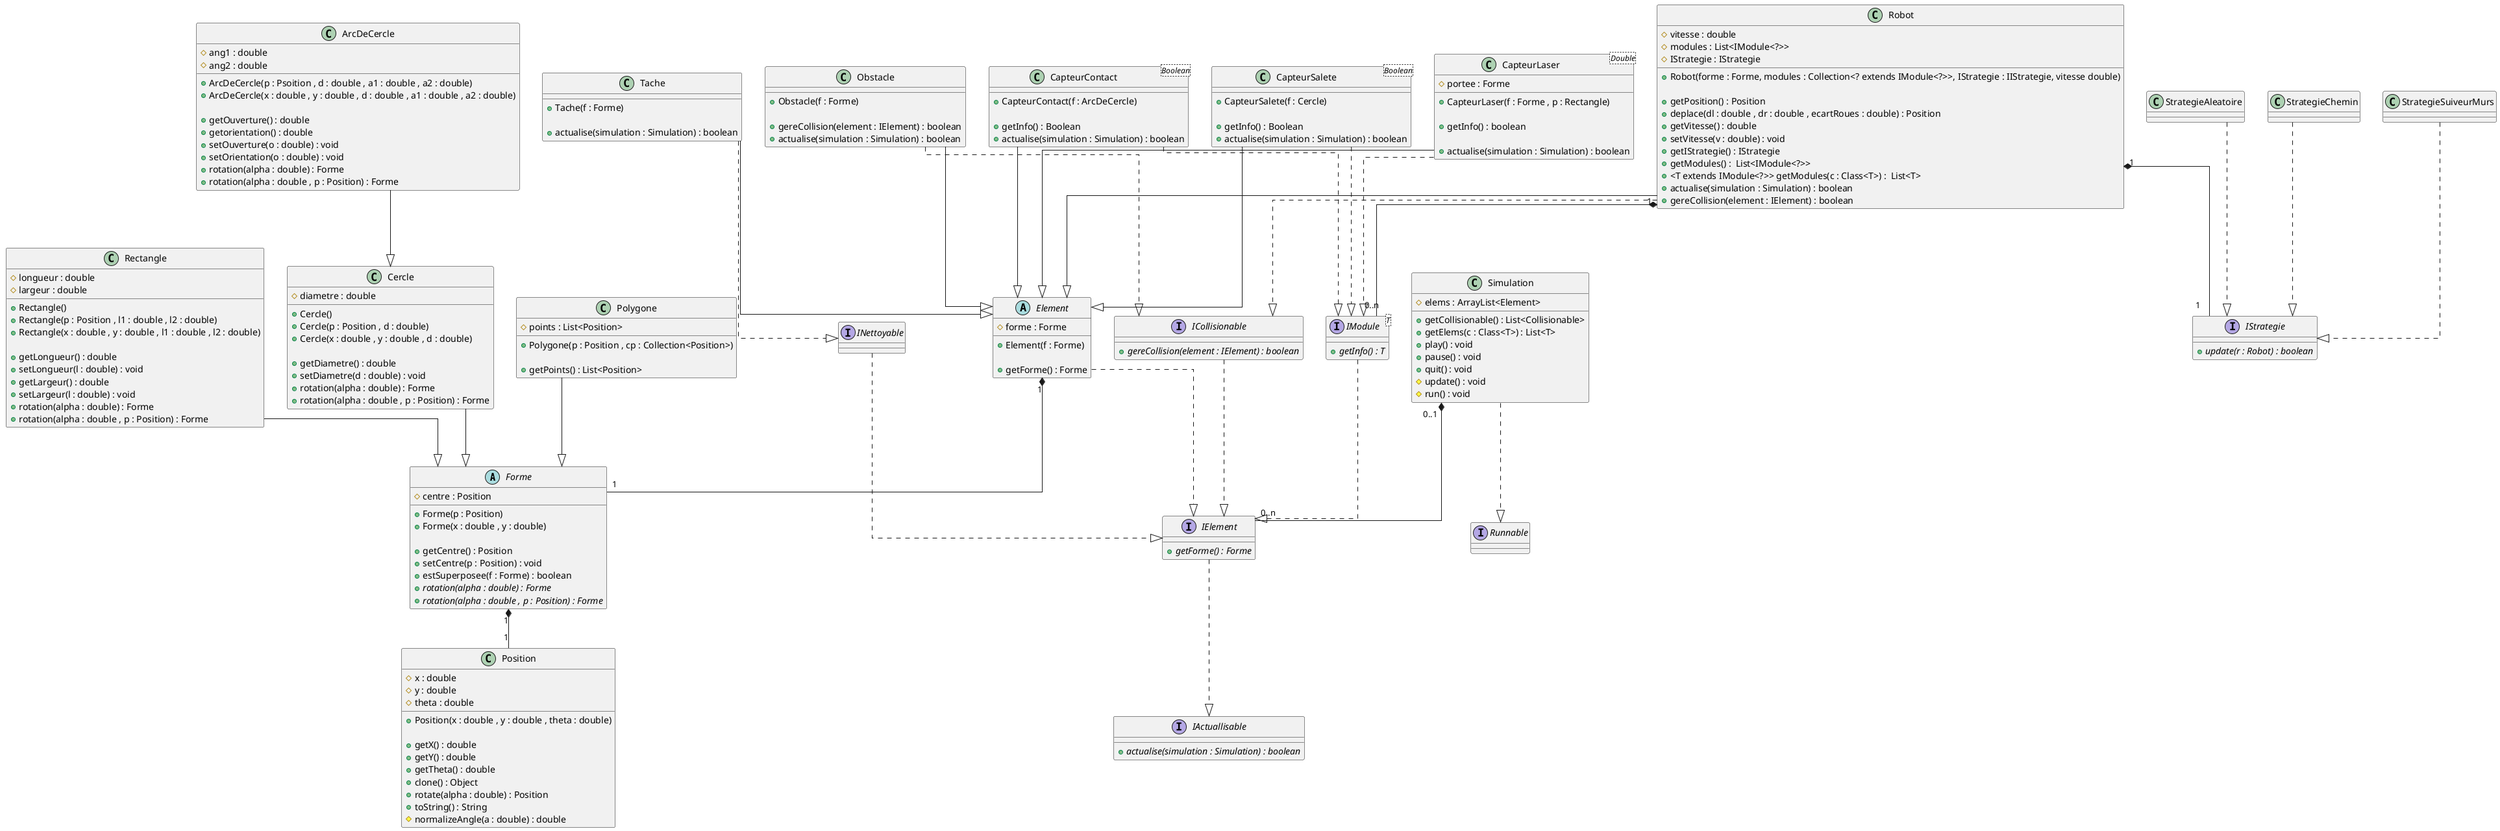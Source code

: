 @startuml "Diagramme de classe"

skinparam linetype ortho

' package "geometrie" {
    abstract class Forme {
        # centre : Position

        + Forme(p : Position)
        + Forme(x : double , y : double)

        + getCentre() : Position
        + setCentre(p : Position) : void
        + estSuperposee(f : Forme) : boolean
        {abstract}+ rotation(alpha : double) : Forme
        {abstract}+ rotation(alpha : double , p : Position) : Forme
    }
    Forme "1" *-- "1" Position

    class Rectangle {
        # longueur : double
        # largeur : double

        + Rectangle()
        + Rectangle(p : Position , l1 : double , l2 : double)
        + Rectangle(x : double , y : double , l1 : double , l2 : double)

        + getLongueur() : double
        + setLongueur(l : double) : void
        + getLargeur() : double
        + setLargeur(l : double) : void
        + rotation(alpha : double) : Forme
        + rotation(alpha : double , p : Position) : Forme
    }
    Rectangle --|> Forme

    class Cercle {
        # diametre : double

        + Cercle()
        + Cercle(p : Position , d : double)
        + Cercle(x : double , y : double , d : double)

        + getDiametre() : double
        + setDiametre(d : double) : void
        + rotation(alpha : double) : Forme
        + rotation(alpha : double , p : Position) : Forme
    }
    Cercle --|> Forme

    class ArcDeCercle {
        # ang1 : double
        # ang2 : double

        + ArcDeCercle(p : Psoition , d : double , a1 : double , a2 : double)
        + ArcDeCercle(x : double , y : double , d : double , a1 : double , a2 : double)

        + getOuverture() : double
        + getorientation() : double
        + setOuverture(o : double) : void
        + setOrientation(o : double) : void
        + rotation(alpha : double) : Forme
        + rotation(alpha : double , p : Position) : Forme
    }
    ArcDeCercle --|> Cercle

    class Polygone {
        # points : List<Position>

        + Polygone(p : Position , cp : Collection<Position>)

        + getPoints() : List<Position>
    }
    Polygone --|> Forme









' }

' package "element" {
    interface IElement {
        {abstract} + getForme() : Forme
    }
    IElement ..|> IActuallisable

    interface ICollisionable {
        {abstract} + gereCollision(element : IElement) : boolean
    }
    ICollisionable ..|> IElement

    interface INettoyable
    INettoyable ..|> IElement

    abstract class Element {
        #forme : Forme

        + Element(f : Forme)

        + getForme() : Forme
    }
    Element ..|> IElement
    Element "1" *-- "1" Forme

    class Obstacle {
        + Obstacle(f : Forme)

        + gereCollision(element : IElement) : boolean
        + actualise(simulation : Simulation) : boolean
    }
    Obstacle --|> Element
    Obstacle ..|> ICollisionable

    class Robot {
        # vitesse : double
        # modules : List<IModule<?>>
        # IStrategie : IStrategie

        + Robot(forme : Forme, modules : Collection<? extends IModule<?>>, IStrategie : IIStrategie, vitesse double)

        + getPosition() : Position
        + deplace(dl : double , dr : double , ecartRoues : double) : Position
        + getVitesse() : double
        + setVitesse(v : double) : void
        + getIStrategie() : IStrategie
        + getModules() :  List<IModule<?>>
        + <T extends IModule<?>> getModules(c : Class<T>) :  List<T>
        + actualise(simulation : Simulation) : boolean
        + gereCollision(element : IElement) : boolean
    }
    Robot --|> Element
    Robot ..|> ICollisionable
    Robot  "1" *-- "0..n" IModule
    Robot  "1" *-- "1" IStrategie

    class Tache {
        + Tache(f : Forme)

        + actualise(simulation : Simulation) : boolean
    }
    Tache --|> Element
    Tache ..|> INettoyable
' }

' package "element.module" {
    interface IModule<T> {
        {abstract} + getInfo() : T
    }
    IModule ..|> IElement

    class CapteurContact<Boolean> {
        + CapteurContact(f : ArcDeCercle)

        + getInfo() : Boolean
        + actualise(simulation : Simulation) : boolean
    }
    CapteurContact --|> Element
    CapteurContact ..|> IModule

    class CapteurSalete<Boolean> {
        + CapteurSalete(f : Cercle)

        + getInfo() : Boolean
        + actualise(simulation : Simulation) : boolean
    }
    CapteurSalete --|> Element
    CapteurSalete ..|> IModule

    class CapteurLaser<Double> {
        # portee : Forme

        + CapteurLaser(f : Forme , p : Rectangle)

        + getInfo() : boolean

        + actualise(simulation : Simulation) : boolean
    }
    CapteurLaser --|> Element
    CapteurLaser ..|> IModule
' }

' package "strategie" {
    interface IStrategie {
        {abstract} + update(r : Robot) : boolean
    }

    class StrategieAleatoire
    StrategieAleatoire ..|> IStrategie

    class StrategieChemin
    StrategieChemin ..|> IStrategie

    class StrategieSuiveurMurs
    StrategieSuiveurMurs ..|> IStrategie
' }

interface IActuallisable {
    {abstract} + actualise(simulation : Simulation) : boolean
}

class Position {
    # x : double
    # y : double
    # theta : double

    + Position(x : double , y : double , theta : double)

    + getX() : double
    + getY() : double
    + getTheta() : double
    + clone() : Object
    + rotate(alpha : double) : Position
    + toString() : String
    # normalizeAngle(a : double) : double
}

class Simulation {
    # elems : ArrayList<Element>

    + getCollisionable() : List<Collisionable>
    + getElems(c : Class<T>) : List<T>
    + play() : void
    + pause() : void
    + quit() : void
    # update() : void
    # run() : void
}
Simulation ..|> Runnable
Simulation "0..1" *-- "0..n" IElement

interface Runnable
@enduml
